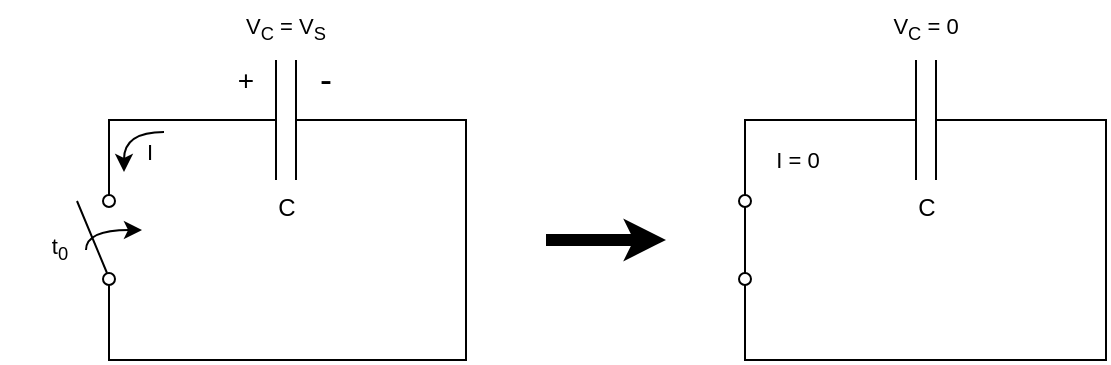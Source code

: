 <mxfile version="28.2.7">
  <diagram name="Page 1" id="Page-1">
    <mxGraphModel dx="1360" dy="765" grid="1" gridSize="10" guides="1" tooltips="1" connect="1" arrows="1" fold="1" page="1" pageScale="1" pageWidth="827" pageHeight="1169" math="0" shadow="0">
      <root>
        <mxCell id="0" />
        <mxCell id="1" parent="0" />
        <mxCell id="VLGmDDmFPo-ONTjlK3P4-53" value="V&lt;sub&gt;C&lt;/sub&gt;&amp;nbsp;= 0" style="text;html=1;whiteSpace=wrap;strokeColor=none;fillColor=none;align=center;verticalAlign=middle;rounded=0;fontFamily=Helvetica;fontSize=11;fontColor=default;labelBackgroundColor=default;convertToSvg=1;" parent="1" vertex="1">
          <mxGeometry x="480" y="140" width="60" height="30" as="geometry" />
        </mxCell>
        <mxCell id="VLGmDDmFPo-ONTjlK3P4-66" value="V&lt;sub&gt;C&lt;/sub&gt;&amp;nbsp;= V&lt;sub&gt;S&lt;/sub&gt;" style="text;html=1;whiteSpace=wrap;strokeColor=none;fillColor=none;align=center;verticalAlign=middle;rounded=0;fontFamily=Helvetica;fontSize=11;fontColor=default;labelBackgroundColor=default;convertToSvg=1;" parent="1" vertex="1">
          <mxGeometry x="160" y="140" width="60" height="30" as="geometry" />
        </mxCell>
        <mxCell id="VLGmDDmFPo-ONTjlK3P4-65" value="I = 0" style="text;html=1;whiteSpace=wrap;strokeColor=none;fillColor=none;align=center;verticalAlign=middle;rounded=0;fontFamily=Helvetica;fontSize=11;fontColor=default;labelBackgroundColor=default;convertToSvg=1;" parent="1" vertex="1">
          <mxGeometry x="432" y="210" width="28" height="20" as="geometry" />
        </mxCell>
        <mxCell id="VLGmDDmFPo-ONTjlK3P4-54" value="t&lt;sub&gt;0&lt;/sub&gt;" style="text;html=1;whiteSpace=wrap;strokeColor=none;fillColor=none;align=center;verticalAlign=middle;rounded=0;fontFamily=Helvetica;fontSize=11;fontColor=default;labelBackgroundColor=default;convertToSvg=1;" parent="1" vertex="1">
          <mxGeometry x="47" y="250" width="60" height="30" as="geometry" />
        </mxCell>
        <mxCell id="VLGmDDmFPo-ONTjlK3P4-51" value="I" style="text;html=1;whiteSpace=wrap;strokeColor=none;fillColor=none;align=center;verticalAlign=middle;rounded=0;fontFamily=Helvetica;fontSize=11;fontColor=default;labelBackgroundColor=default;convertToSvg=1;" parent="1" vertex="1">
          <mxGeometry x="108" y="206" width="28" height="20" as="geometry" />
        </mxCell>
        <mxCell id="VLGmDDmFPo-ONTjlK3P4-42" style="edgeStyle=orthogonalEdgeStyle;rounded=0;orthogonalLoop=1;jettySize=auto;html=1;exitX=1;exitY=0.5;exitDx=0;exitDy=0;exitPerimeter=0;endArrow=none;endFill=0;convertToSvg=1;entryX=0;entryY=0.8;entryDx=0;entryDy=0;" parent="1" source="VLGmDDmFPo-ONTjlK3P4-41" target="VLGmDDmFPo-ONTjlK3P4-43" edge="1">
          <mxGeometry relative="1" as="geometry">
            <mxPoint x="240.095" y="320" as="targetPoint" />
            <Array as="points">
              <mxPoint x="280" y="200" />
              <mxPoint x="280" y="320" />
              <mxPoint x="102" y="320" />
            </Array>
          </mxGeometry>
        </mxCell>
        <mxCell id="VLGmDDmFPo-ONTjlK3P4-44" style="edgeStyle=orthogonalEdgeStyle;shape=connector;rounded=0;orthogonalLoop=1;jettySize=auto;html=1;exitX=0;exitY=0.5;exitDx=0;exitDy=0;exitPerimeter=0;entryX=1;entryY=0.8;entryDx=0;entryDy=0;strokeColor=default;align=center;verticalAlign=middle;fontFamily=Helvetica;fontSize=11;fontColor=default;labelBackgroundColor=default;endArrow=none;endFill=0;convertToSvg=1;" parent="1" source="VLGmDDmFPo-ONTjlK3P4-41" target="VLGmDDmFPo-ONTjlK3P4-43" edge="1">
          <mxGeometry relative="1" as="geometry" />
        </mxCell>
        <mxCell id="VLGmDDmFPo-ONTjlK3P4-41" value="C" style="pointerEvents=1;verticalLabelPosition=bottom;shadow=0;dashed=0;align=center;html=1;verticalAlign=top;shape=mxgraph.electrical.capacitors.capacitor_1;convertToSvg=1;" parent="1" vertex="1">
          <mxGeometry x="140" y="170" width="100" height="60" as="geometry" />
        </mxCell>
        <mxCell id="VLGmDDmFPo-ONTjlK3P4-43" value="" style="html=1;shape=mxgraph.electrical.electro-mechanical.singleSwitch;aspect=fixed;elSwitchState=off;fontFamily=Helvetica;fontSize=11;fontColor=default;labelBackgroundColor=default;rotation=-90;convertToSvg=1;" parent="1" vertex="1">
          <mxGeometry x="58" y="250" width="75" height="20" as="geometry" />
        </mxCell>
        <mxCell id="VLGmDDmFPo-ONTjlK3P4-56" value="" style="curved=1;endArrow=classic;html=1;rounded=0;strokeColor=default;align=center;verticalAlign=middle;fontFamily=Helvetica;fontSize=11;fontColor=default;labelBackgroundColor=default;edgeStyle=orthogonalEdgeStyle;convertToSvg=1;" parent="1" edge="1">
          <mxGeometry width="50" height="50" relative="1" as="geometry">
            <mxPoint x="90" y="265" as="sourcePoint" />
            <mxPoint x="118" y="255" as="targetPoint" />
            <Array as="points">
              <mxPoint x="90" y="255" />
            </Array>
          </mxGeometry>
        </mxCell>
        <mxCell id="VLGmDDmFPo-ONTjlK3P4-58" style="edgeStyle=orthogonalEdgeStyle;rounded=0;orthogonalLoop=1;jettySize=auto;html=1;exitX=1;exitY=0.5;exitDx=0;exitDy=0;exitPerimeter=0;endArrow=none;endFill=0;convertToSvg=1;" parent="1" source="VLGmDDmFPo-ONTjlK3P4-60" edge="1">
          <mxGeometry relative="1" as="geometry">
            <mxPoint x="460" y="320" as="targetPoint" />
            <Array as="points">
              <mxPoint x="600" y="200" />
              <mxPoint x="600" y="320" />
            </Array>
          </mxGeometry>
        </mxCell>
        <mxCell id="VLGmDDmFPo-ONTjlK3P4-60" value="C" style="pointerEvents=1;verticalLabelPosition=bottom;shadow=0;dashed=0;align=center;html=1;verticalAlign=top;shape=mxgraph.electrical.capacitors.capacitor_1;convertToSvg=1;" parent="1" vertex="1">
          <mxGeometry x="460" y="170" width="100" height="60" as="geometry" />
        </mxCell>
        <mxCell id="VLGmDDmFPo-ONTjlK3P4-69" value="" style="html=1;shape=mxgraph.electrical.electro-mechanical.singleSwitch;aspect=fixed;elSwitchState=on;fontFamily=Helvetica;fontSize=11;fontColor=default;labelBackgroundColor=default;rotation=-90;convertToSvg=1;" parent="1" vertex="1">
          <mxGeometry x="376" y="250" width="75" height="20" as="geometry" />
        </mxCell>
        <mxCell id="VLGmDDmFPo-ONTjlK3P4-70" style="edgeStyle=orthogonalEdgeStyle;shape=connector;rounded=0;orthogonalLoop=1;jettySize=auto;html=1;exitX=0;exitY=0.8;exitDx=0;exitDy=0;entryX=1;entryY=0.5;entryDx=0;entryDy=0;entryPerimeter=0;strokeColor=default;align=center;verticalAlign=middle;fontFamily=Helvetica;fontSize=11;fontColor=default;labelBackgroundColor=default;endArrow=none;endFill=0;convertToSvg=1;" parent="1" source="VLGmDDmFPo-ONTjlK3P4-69" edge="1">
          <mxGeometry relative="1" as="geometry">
            <mxPoint x="460" y="320" as="targetPoint" />
            <Array as="points">
              <mxPoint x="420" y="320" />
            </Array>
          </mxGeometry>
        </mxCell>
        <mxCell id="VLGmDDmFPo-ONTjlK3P4-71" style="edgeStyle=orthogonalEdgeStyle;shape=connector;rounded=0;orthogonalLoop=1;jettySize=auto;html=1;exitX=1;exitY=0.8;exitDx=0;exitDy=0;entryX=0;entryY=0.5;entryDx=0;entryDy=0;entryPerimeter=0;strokeColor=default;align=center;verticalAlign=middle;fontFamily=Helvetica;fontSize=11;fontColor=default;labelBackgroundColor=default;endArrow=none;endFill=0;convertToSvg=1;" parent="1" source="VLGmDDmFPo-ONTjlK3P4-69" target="VLGmDDmFPo-ONTjlK3P4-60" edge="1">
          <mxGeometry relative="1" as="geometry" />
        </mxCell>
        <mxCell id="VLGmDDmFPo-ONTjlK3P4-72" value="" style="edgeStyle=none;orthogonalLoop=1;jettySize=auto;html=1;rounded=0;strokeColor=default;align=center;verticalAlign=middle;fontFamily=Helvetica;fontSize=11;fontColor=default;labelBackgroundColor=default;endArrow=classic;endFill=1;startSize=6;endSize=2;strokeWidth=6;convertToSvg=1;" parent="1" edge="1">
          <mxGeometry width="80" relative="1" as="geometry">
            <mxPoint x="320" y="260" as="sourcePoint" />
            <mxPoint x="380" y="260" as="targetPoint" />
            <Array as="points" />
          </mxGeometry>
        </mxCell>
        <mxCell id="owZabEFsceR-0Ik_bLqT-1" value="+" style="text;html=1;whiteSpace=wrap;strokeColor=none;fillColor=none;align=center;verticalAlign=middle;rounded=0;fontSize=14;" parent="1" vertex="1">
          <mxGeometry x="160" y="170" width="20" height="20" as="geometry" />
        </mxCell>
        <mxCell id="owZabEFsceR-0Ik_bLqT-2" value="-" style="text;html=1;whiteSpace=wrap;strokeColor=none;fillColor=none;align=center;verticalAlign=middle;rounded=0;fontSize=18;" parent="1" vertex="1">
          <mxGeometry x="200" y="170" width="20" height="20" as="geometry" />
        </mxCell>
        <mxCell id="owZabEFsceR-0Ik_bLqT-5" value="" style="curved=1;endArrow=classic;html=1;rounded=0;" parent="1" edge="1">
          <mxGeometry width="50" height="50" relative="1" as="geometry">
            <mxPoint x="129" y="206" as="sourcePoint" />
            <mxPoint x="109" y="226" as="targetPoint" />
            <Array as="points">
              <mxPoint x="109" y="206" />
            </Array>
          </mxGeometry>
        </mxCell>
      </root>
    </mxGraphModel>
  </diagram>
</mxfile>
